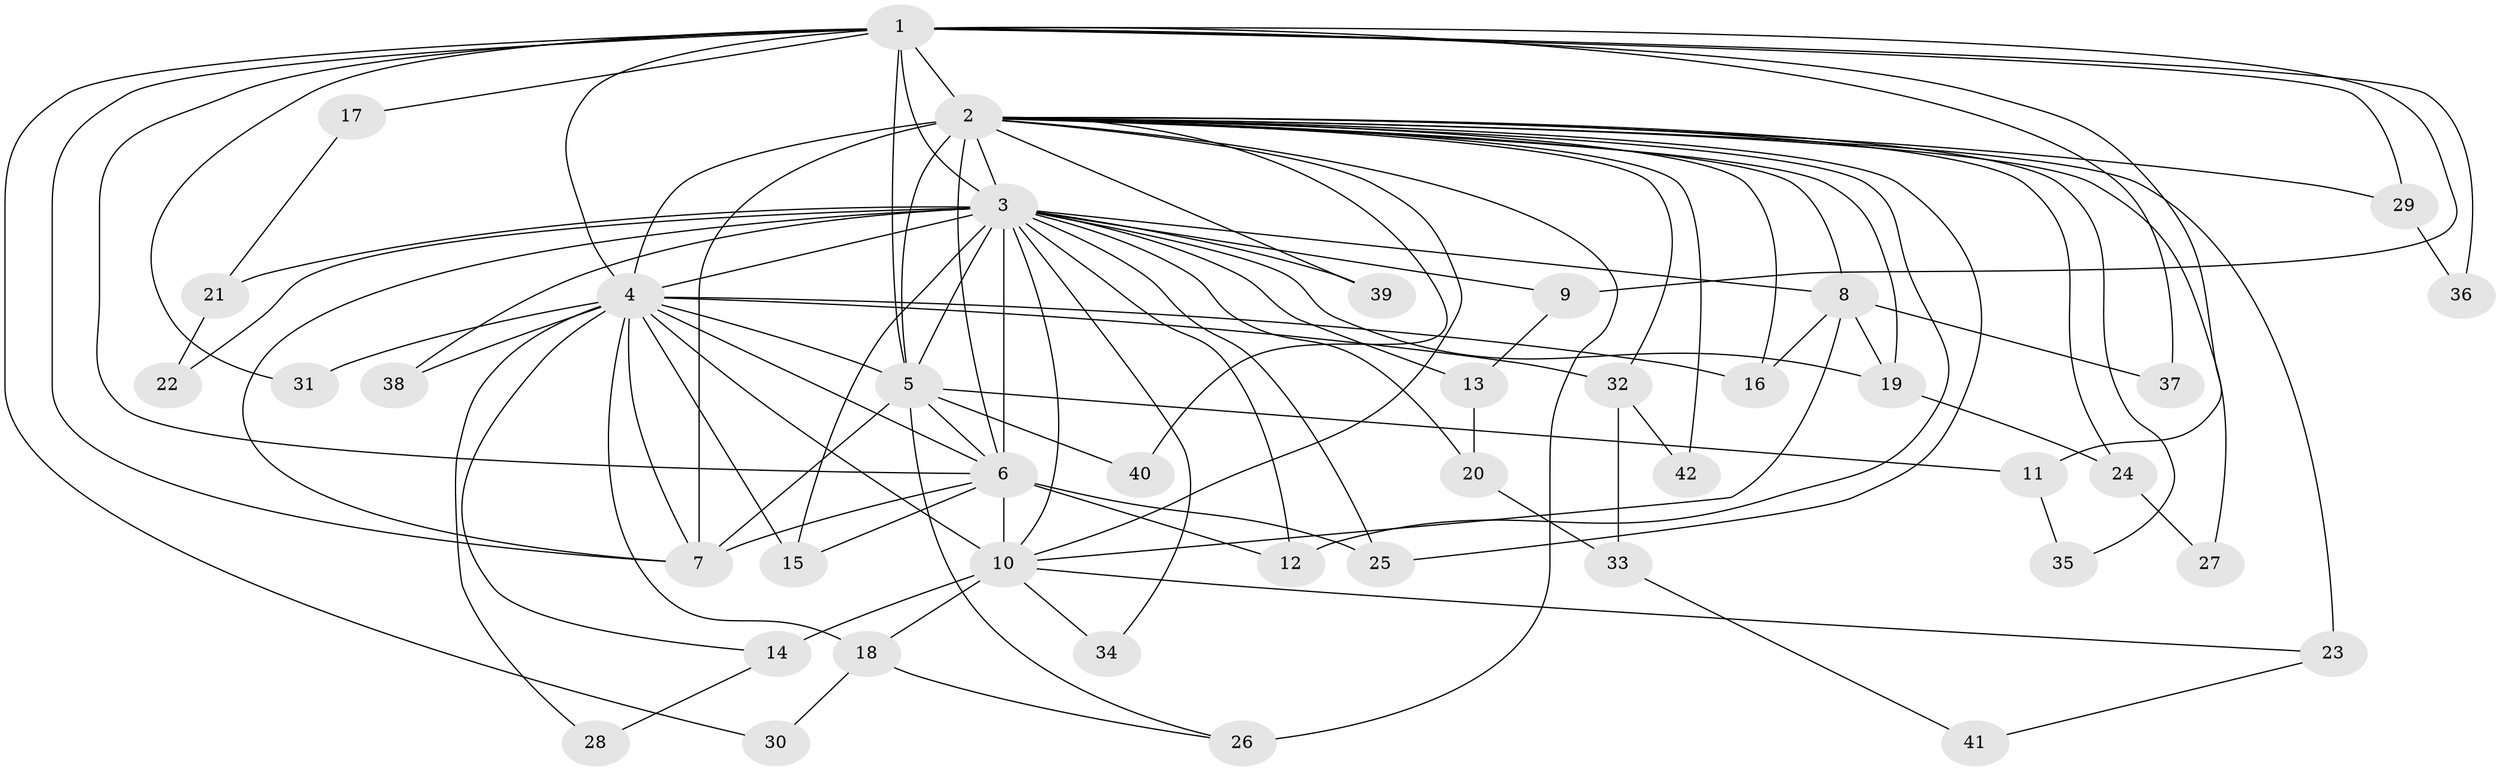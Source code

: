 // original degree distribution, {20: 0.011904761904761904, 16: 0.03571428571428571, 17: 0.011904761904761904, 15: 0.011904761904761904, 14: 0.011904761904761904, 27: 0.011904761904761904, 23: 0.023809523809523808, 3: 0.2857142857142857, 8: 0.011904761904761904, 2: 0.47619047619047616, 5: 0.03571428571428571, 4: 0.07142857142857142}
// Generated by graph-tools (version 1.1) at 2025/35/03/09/25 02:35:14]
// undirected, 42 vertices, 99 edges
graph export_dot {
graph [start="1"]
  node [color=gray90,style=filled];
  1;
  2;
  3;
  4;
  5;
  6;
  7;
  8;
  9;
  10;
  11;
  12;
  13;
  14;
  15;
  16;
  17;
  18;
  19;
  20;
  21;
  22;
  23;
  24;
  25;
  26;
  27;
  28;
  29;
  30;
  31;
  32;
  33;
  34;
  35;
  36;
  37;
  38;
  39;
  40;
  41;
  42;
  1 -- 2 [weight=3.0];
  1 -- 3 [weight=2.0];
  1 -- 4 [weight=2.0];
  1 -- 5 [weight=2.0];
  1 -- 6 [weight=1.0];
  1 -- 7 [weight=1.0];
  1 -- 9 [weight=1.0];
  1 -- 11 [weight=1.0];
  1 -- 17 [weight=1.0];
  1 -- 29 [weight=1.0];
  1 -- 30 [weight=1.0];
  1 -- 31 [weight=1.0];
  1 -- 36 [weight=1.0];
  1 -- 37 [weight=1.0];
  2 -- 3 [weight=6.0];
  2 -- 4 [weight=6.0];
  2 -- 5 [weight=2.0];
  2 -- 6 [weight=4.0];
  2 -- 7 [weight=15.0];
  2 -- 8 [weight=4.0];
  2 -- 10 [weight=2.0];
  2 -- 12 [weight=1.0];
  2 -- 16 [weight=1.0];
  2 -- 19 [weight=1.0];
  2 -- 23 [weight=3.0];
  2 -- 24 [weight=1.0];
  2 -- 25 [weight=1.0];
  2 -- 26 [weight=2.0];
  2 -- 27 [weight=1.0];
  2 -- 29 [weight=1.0];
  2 -- 32 [weight=1.0];
  2 -- 35 [weight=1.0];
  2 -- 39 [weight=1.0];
  2 -- 40 [weight=1.0];
  2 -- 42 [weight=1.0];
  3 -- 4 [weight=4.0];
  3 -- 5 [weight=3.0];
  3 -- 6 [weight=2.0];
  3 -- 7 [weight=3.0];
  3 -- 8 [weight=2.0];
  3 -- 9 [weight=1.0];
  3 -- 10 [weight=2.0];
  3 -- 12 [weight=1.0];
  3 -- 13 [weight=1.0];
  3 -- 15 [weight=1.0];
  3 -- 19 [weight=1.0];
  3 -- 20 [weight=1.0];
  3 -- 21 [weight=1.0];
  3 -- 22 [weight=1.0];
  3 -- 25 [weight=1.0];
  3 -- 34 [weight=1.0];
  3 -- 38 [weight=1.0];
  3 -- 39 [weight=1.0];
  4 -- 5 [weight=2.0];
  4 -- 6 [weight=2.0];
  4 -- 7 [weight=2.0];
  4 -- 10 [weight=2.0];
  4 -- 14 [weight=1.0];
  4 -- 15 [weight=1.0];
  4 -- 16 [weight=1.0];
  4 -- 18 [weight=1.0];
  4 -- 28 [weight=1.0];
  4 -- 31 [weight=1.0];
  4 -- 32 [weight=1.0];
  4 -- 38 [weight=1.0];
  5 -- 6 [weight=2.0];
  5 -- 7 [weight=1.0];
  5 -- 11 [weight=1.0];
  5 -- 26 [weight=1.0];
  5 -- 40 [weight=1.0];
  6 -- 7 [weight=1.0];
  6 -- 10 [weight=11.0];
  6 -- 12 [weight=1.0];
  6 -- 15 [weight=1.0];
  6 -- 25 [weight=1.0];
  8 -- 10 [weight=2.0];
  8 -- 16 [weight=1.0];
  8 -- 19 [weight=1.0];
  8 -- 37 [weight=1.0];
  9 -- 13 [weight=1.0];
  10 -- 14 [weight=3.0];
  10 -- 18 [weight=1.0];
  10 -- 23 [weight=1.0];
  10 -- 34 [weight=1.0];
  11 -- 35 [weight=1.0];
  13 -- 20 [weight=1.0];
  14 -- 28 [weight=1.0];
  17 -- 21 [weight=1.0];
  18 -- 26 [weight=1.0];
  18 -- 30 [weight=1.0];
  19 -- 24 [weight=1.0];
  20 -- 33 [weight=1.0];
  21 -- 22 [weight=1.0];
  23 -- 41 [weight=1.0];
  24 -- 27 [weight=1.0];
  29 -- 36 [weight=1.0];
  32 -- 33 [weight=1.0];
  32 -- 42 [weight=1.0];
  33 -- 41 [weight=1.0];
}

